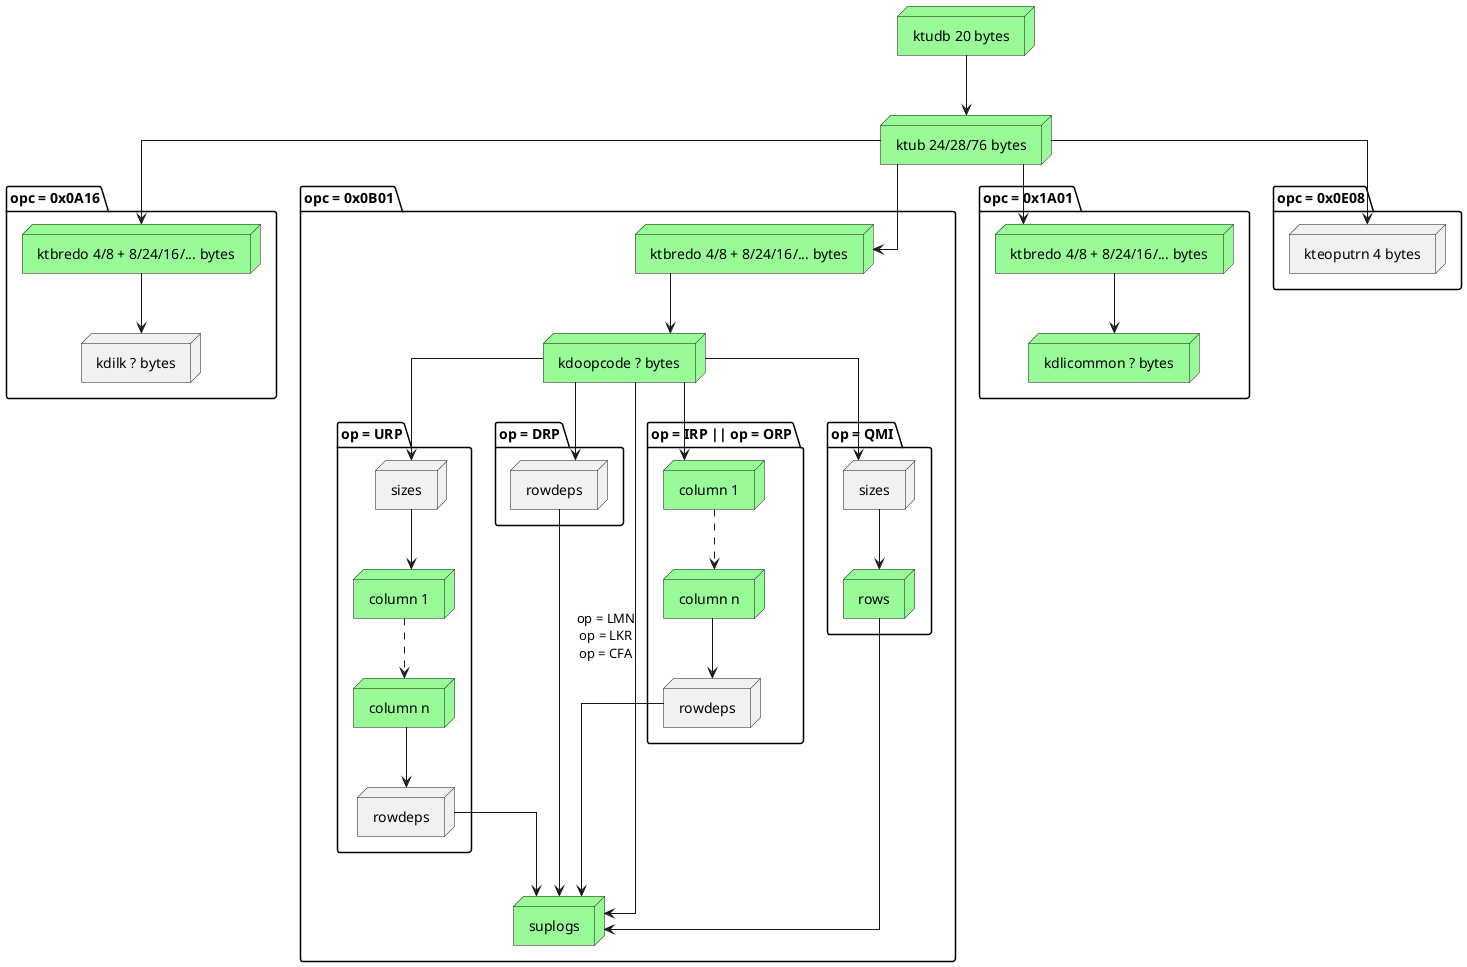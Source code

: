 @startuml OpCode0501
skinparam linetype ortho
node "ktudb 20 bytes" as n_1 #palegreen
node "ktub 24/28/76 bytes" as n_2 #palegreen

package "opc = 0x0A16" as p_1 {
    node "ktbredo 4/8 + 8/24/16/... bytes" as n_p_1_1 #palegreen
    node "kdilk ? bytes" as n_p_1_2
}

package "opc = 0x0B01" as p_2 {
    node "ktbredo 4/8 + 8/24/16/... bytes" as n_p_2_1 #palegreen
    node "kdoopcode ? bytes" as n_p_2_2 #palegreen
    node "suplogs" as n_p_2_3 #palegreen

    package "op = URP" as p_2_1 {
        node "sizes" as n_p_2_1_1
        node "column 1" as n_p_2_1_2 #palegreen
        node "column n" as n_p_2_1_3 #palegreen
        node "rowdeps" as n_p_2_1_4
        n_p_2_1_1 --> n_p_2_1_2
        n_p_2_1_2 .-> n_p_2_1_3
        n_p_2_1_3 --> n_p_2_1_4
        n_p_2_1_4 --> n_p_2_3
    }

    package "op = DRP" as p_2_2 {
        node "rowdeps" as n_p_2_2_1
        n_p_2_2_1 --> n_p_2_3
    }

    package "op = IRP || op = ORP" as p_2_3 {
        node "column 1" as n_p_2_3_1 #palegreen
        node "column n" as n_p_2_3_2 #palegreen
        node "rowdeps" as n_p_2_3_3
        n_p_2_3_1 .-> n_p_2_3_2
        n_p_2_3_2 --> n_p_2_3_3
        n_p_2_3_3 ---> n_p_2_3
    }

    package "op = QMI" as p_2_4 {
        node "sizes" as n_p_2_4_1
        node "rows" as n_p_2_4_2 #palegreen
        
        n_p_2_4_1 --> n_p_2_4_2
        n_p_2_4_2 ----> n_p_2_3
    }

    n_p_2_2 --> n_p_2_1_1
    n_p_2_2 --> n_p_2_2_1
    n_p_2_2 --> n_p_2_3_1
    n_p_2_2 --> n_p_2_4_1
    n_p_2_2 --> n_p_2_3 : "op = LMN\nop = LKR\nop = CFA"
}

package "opc = 0x1A01" as p_3 {
    node "ktbredo 4/8 + 8/24/16/... bytes" as n_p_3_1 #palegreen
    node "kdlicommon ? bytes" as n_p_3_2 #palegreen
}

package "opc = 0x0E08" as p_4 {
    node "kteoputrn 4 bytes" as n_p_4_1
}

n_1 --> n_2
n_2 --> n_p_4_1
n_2 --> n_p_1_1
n_2 --> n_p_2_1
n_2 --> n_p_3_1

n_p_1_1 --> n_p_1_2

n_p_2_1 --> n_p_2_2

n_p_3_1 --> n_p_3_2


@enduml
